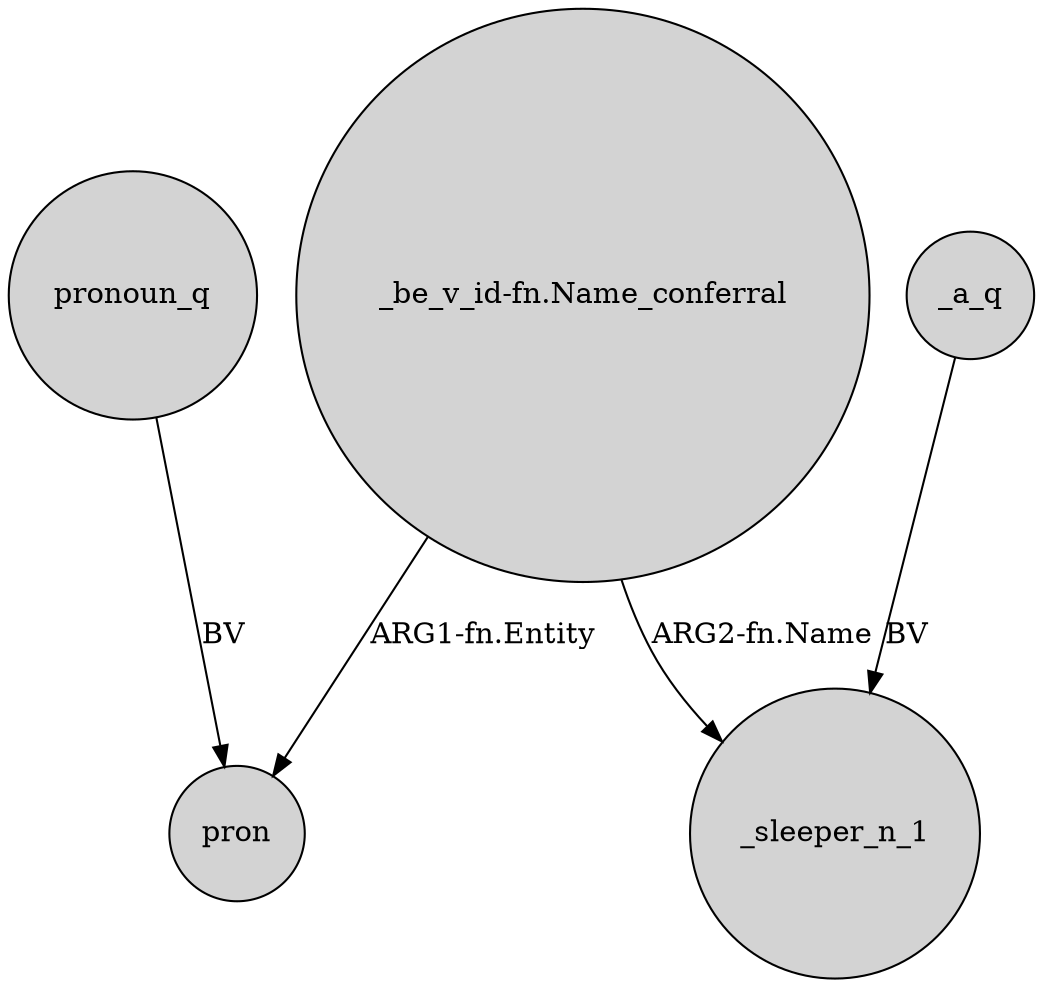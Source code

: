 digraph {
	node [shape=circle style=filled]
	pronoun_q -> pron [label=BV]
	"_be_v_id-fn.Name_conferral" -> _sleeper_n_1 [label="ARG2-fn.Name"]
	"_be_v_id-fn.Name_conferral" -> pron [label="ARG1-fn.Entity"]
	_a_q -> _sleeper_n_1 [label=BV]
}
